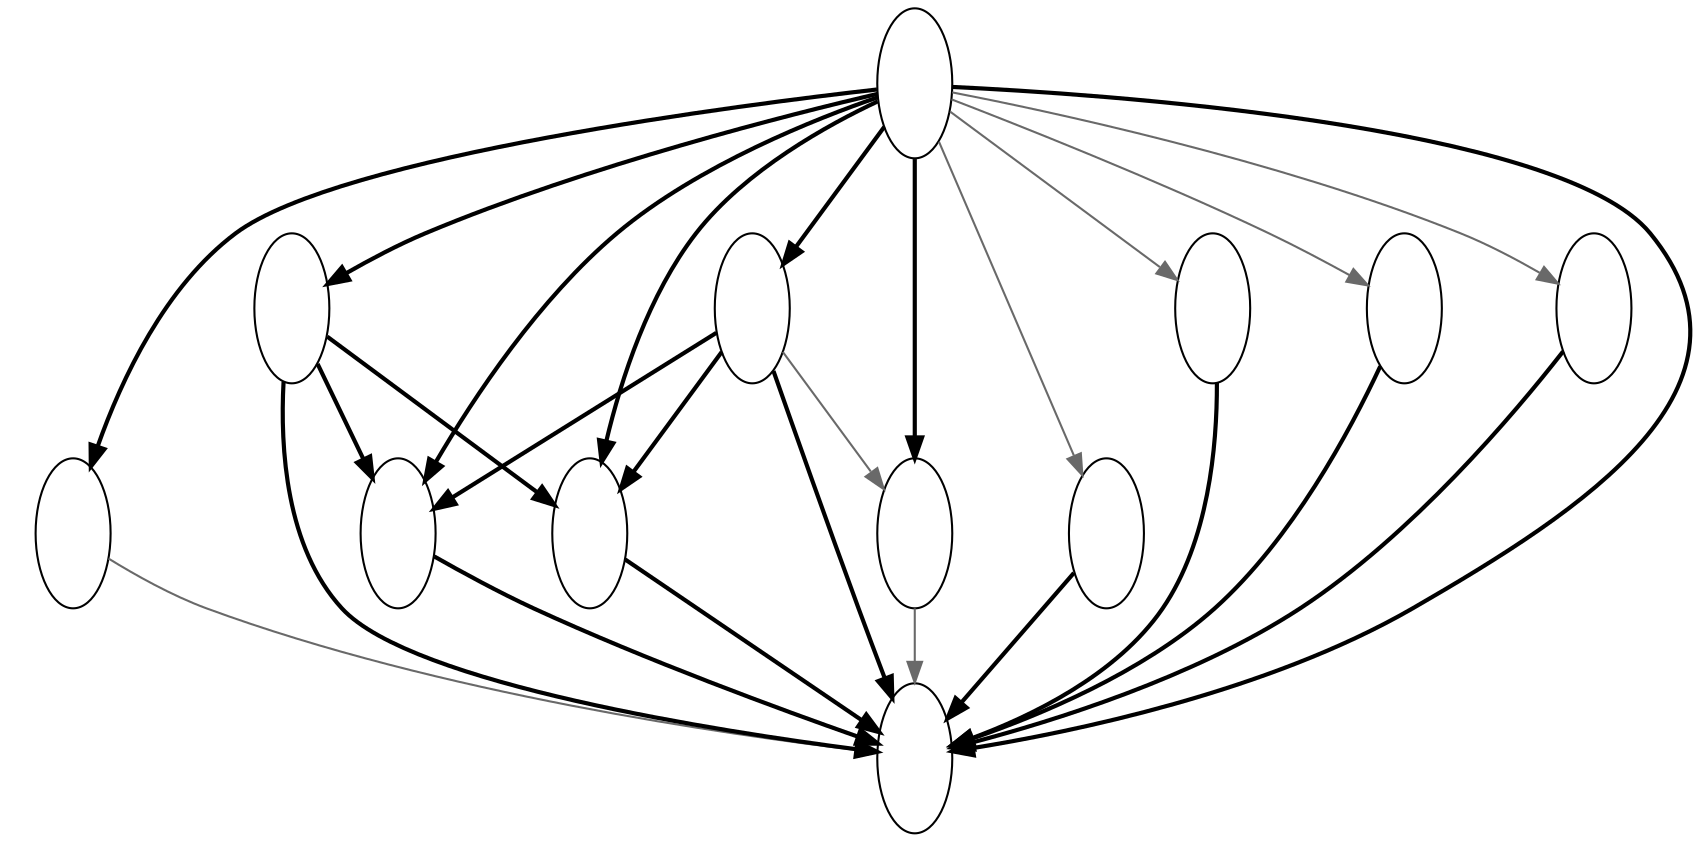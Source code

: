 digraph diagram { 

          ratio=0.5;

	  node [shape=ellipse,width=0.5,height=1];
219 [image="/home/ioa/quicklisp/local-projects/jeffrey/diagrams/fancy-labels/219.png", label=" "];
219 -> 0 [color=dimgray];
87 [image="/home/ioa/quicklisp/local-projects/jeffrey/diagrams/fancy-labels/87.png", label=" "];
87 -> 354 [style=bold];
87 -> 338 [style=bold];
87 -> 0 [style=bold];
40 [image="/home/ioa/quicklisp/local-projects/jeffrey/diagrams/fancy-labels/40.png", label=" "];
40 -> 354 [style=bold];
40 -> 58 [color=dimgray];
40 -> 338 [style=bold];
40 -> 0 [style=bold];
156 [image="/home/ioa/quicklisp/local-projects/jeffrey/diagrams/fancy-labels/156.png", label=" "];
156 -> 0 [style=bold];
136 [image="/home/ioa/quicklisp/local-projects/jeffrey/diagrams/fancy-labels/136.png", label=" "];
136 -> 0 [style=bold];
50 [image="/home/ioa/quicklisp/local-projects/jeffrey/diagrams/fancy-labels/50.png", label=" "];
50 -> 0 [style=bold];
354 [image="/home/ioa/quicklisp/local-projects/jeffrey/diagrams/fancy-labels/354.png", label=" "];
354 -> 0 [style=bold];
58 [image="/home/ioa/quicklisp/local-projects/jeffrey/diagrams/fancy-labels/58.png", label=" "];
58 -> 0 [color=dimgray];
91 [image="/home/ioa/quicklisp/local-projects/jeffrey/diagrams/fancy-labels/91.png", label=" "];
91 -> 0 [style=bold];
338 [image="/home/ioa/quicklisp/local-projects/jeffrey/diagrams/fancy-labels/338.png", label=" "];
338 -> 0 [style=bold];
1 [image="/home/ioa/quicklisp/local-projects/jeffrey/diagrams/fancy-labels/1.png", label=" "];
1 -> 219 [style=bold];
1 -> 87 [style=bold];
1 -> 40 [style=bold];
1 -> 156 [color=dimgray];
1 -> 136 [color=dimgray];
1 -> 50 [color=dimgray];
1 -> 354 [style=bold];
1 -> 58 [style=bold];
1 -> 91 [color=dimgray];
1 -> 338 [style=bold];
1 -> 0 [style=bold];
0 [image="/home/ioa/quicklisp/local-projects/jeffrey/diagrams/fancy-labels/0.png", label=" "];

}